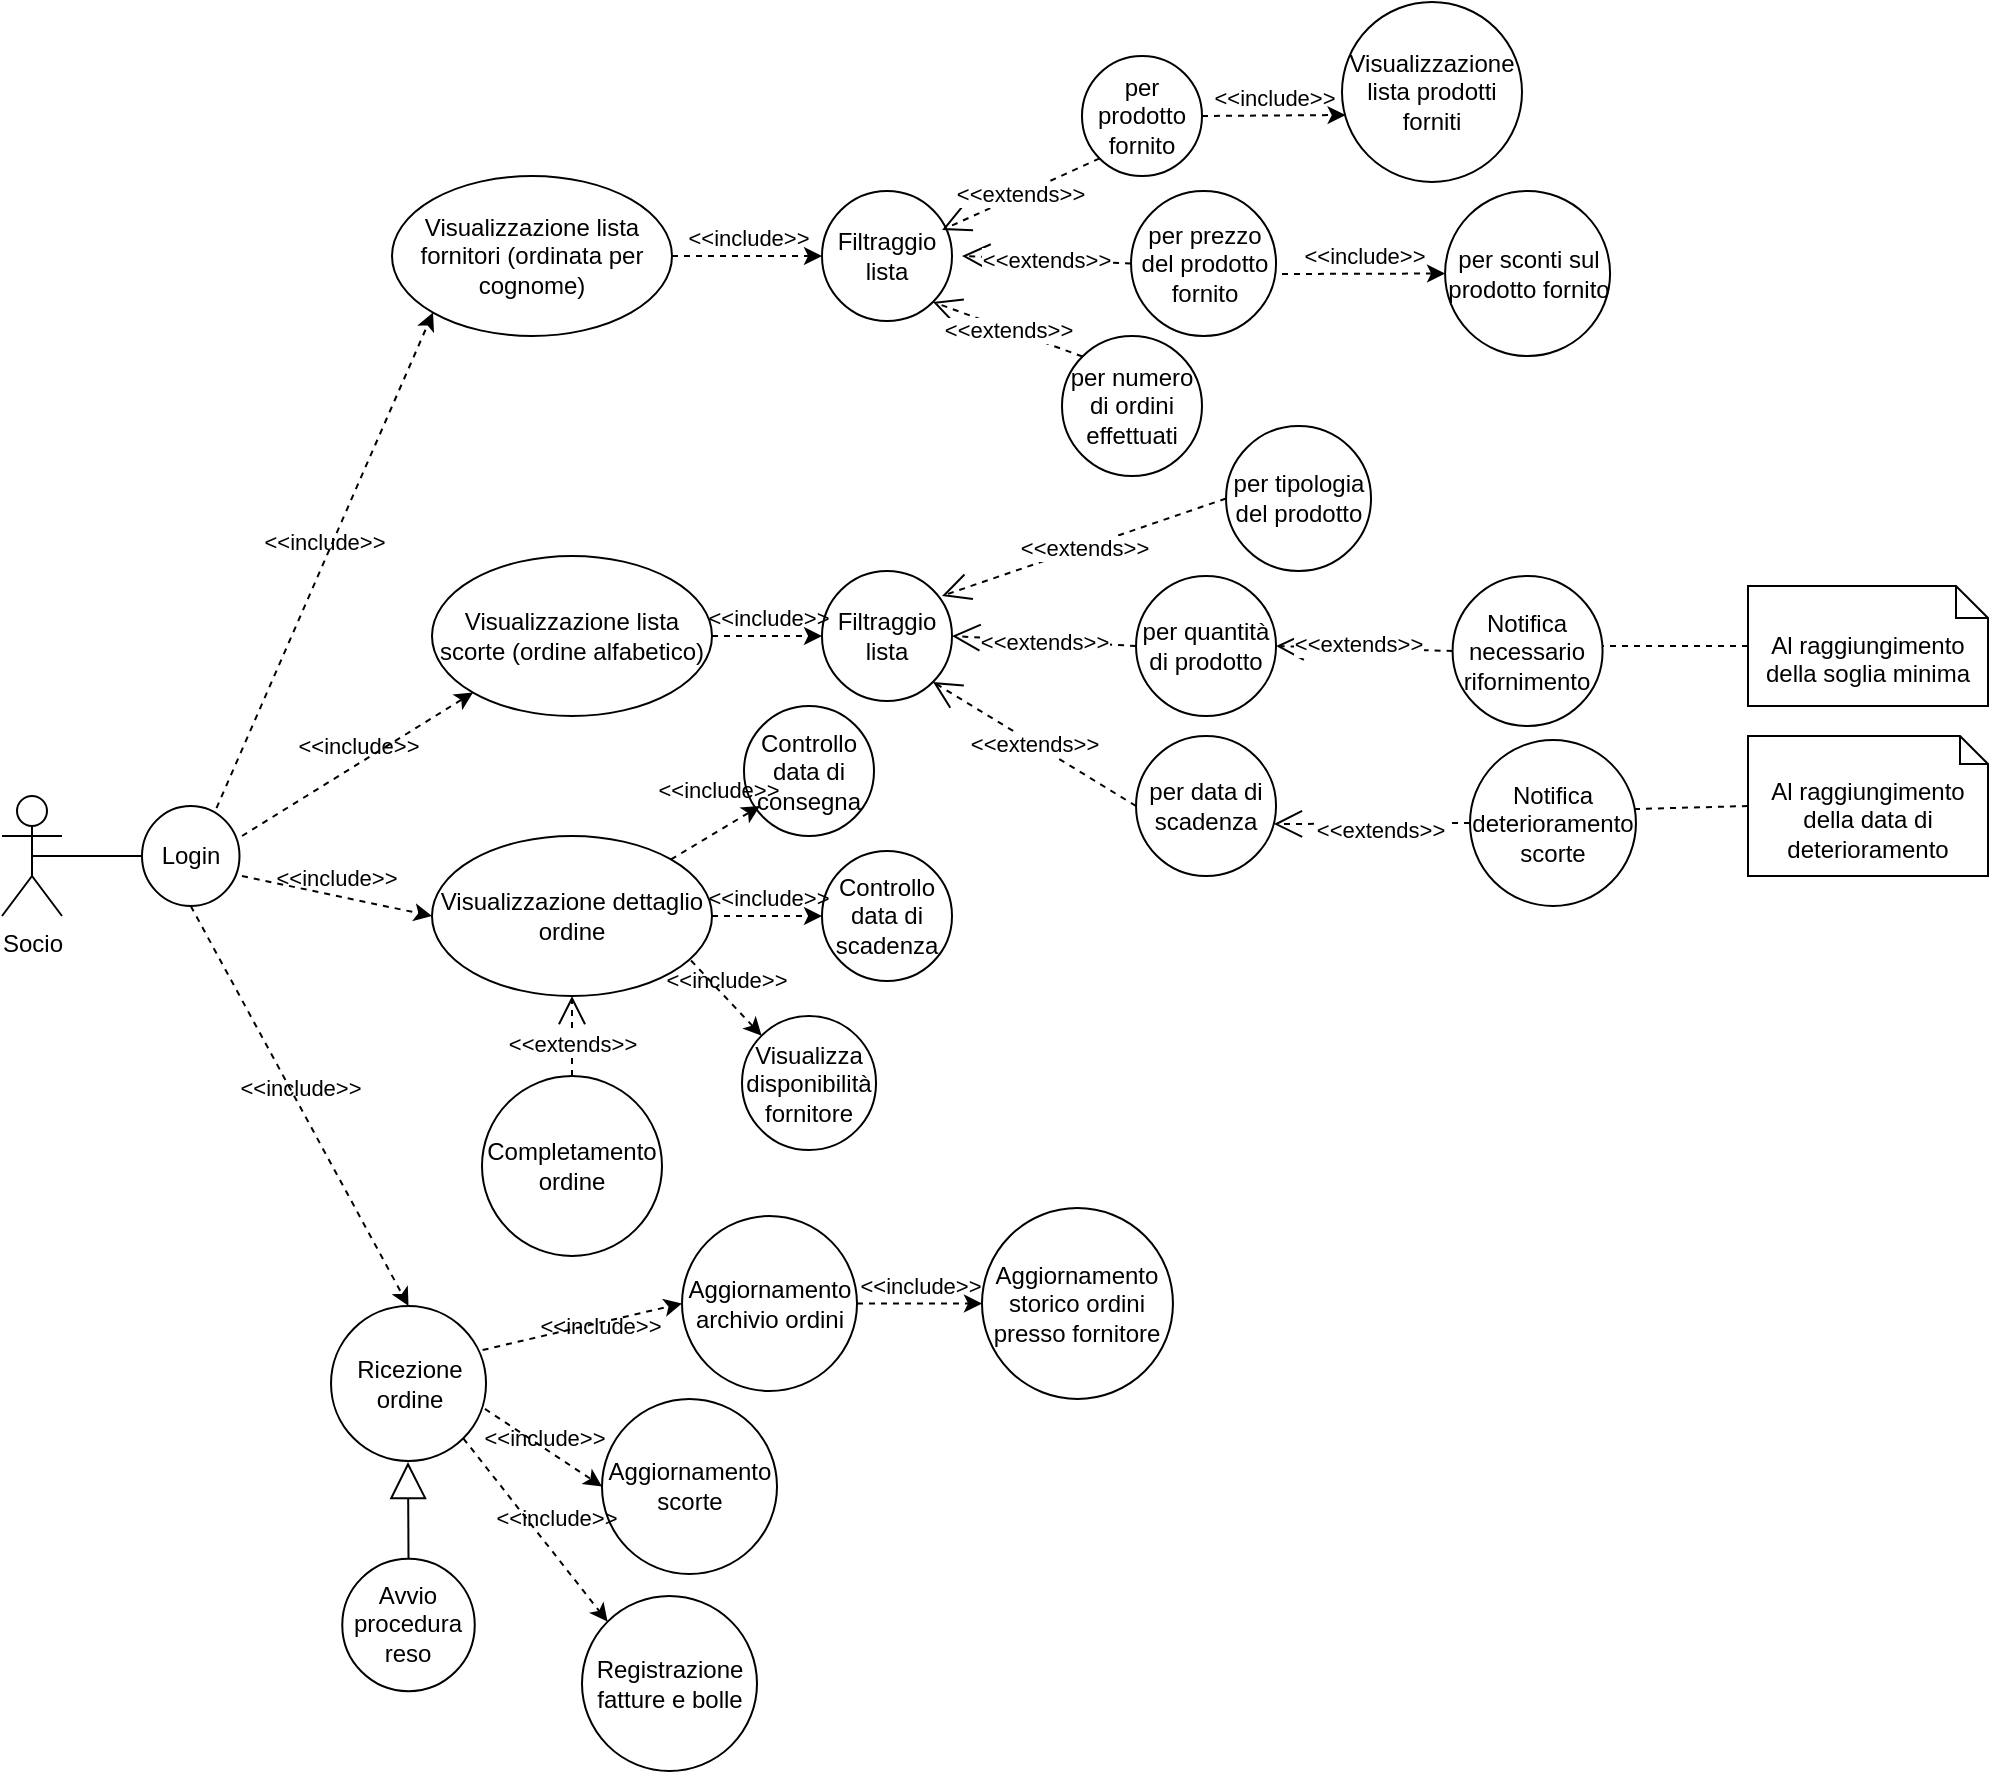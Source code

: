 <mxfile version="21.2.8" type="device">
  <diagram id="zPgXatKTS2_6QT1FmWf5" name="Page-1">
    <mxGraphModel dx="1658" dy="1989" grid="1" gridSize="10" guides="1" tooltips="1" connect="1" arrows="1" fold="1" page="1" pageScale="1" pageWidth="827" pageHeight="1169" math="0" shadow="0">
      <root>
        <mxCell id="0" />
        <mxCell id="1" parent="0" />
        <mxCell id="9eIiCibBdpAaZQOyNv7R-1" value="Socio" style="shape=umlActor;verticalLabelPosition=bottom;verticalAlign=top;html=1;outlineConnect=0;labelBackgroundColor=none;labelBorderColor=none;" parent="1" vertex="1">
          <mxGeometry x="10" y="-740" width="30" height="60" as="geometry" />
        </mxCell>
        <mxCell id="9eIiCibBdpAaZQOyNv7R-2" value="Visualizzazione lista fornitori (ordinata per cognome)" style="ellipse;whiteSpace=wrap;html=1;" parent="1" vertex="1">
          <mxGeometry x="205" y="-1050" width="140" height="80" as="geometry" />
        </mxCell>
        <mxCell id="luQg_b6hn7esnuwAU-_K-1" value="Filtraggio lista" style="ellipse;whiteSpace=wrap;html=1;aspect=fixed;" parent="1" vertex="1">
          <mxGeometry x="420" y="-1042.5" width="65" height="65" as="geometry" />
        </mxCell>
        <mxCell id="luQg_b6hn7esnuwAU-_K-5" value="&amp;lt;&amp;lt;include&amp;gt;&amp;gt;" style="html=1;verticalAlign=bottom;labelBackgroundColor=none;endArrow=classic;endFill=1;dashed=1;rounded=0;entryX=0;entryY=0.5;entryDx=0;entryDy=0;exitX=1;exitY=0.5;exitDx=0;exitDy=0;" parent="1" source="9eIiCibBdpAaZQOyNv7R-2" target="luQg_b6hn7esnuwAU-_K-1" edge="1">
          <mxGeometry width="160" relative="1" as="geometry">
            <mxPoint x="300" y="-920" as="sourcePoint" />
            <mxPoint x="295" y="-960" as="targetPoint" />
            <Array as="points" />
          </mxGeometry>
        </mxCell>
        <mxCell id="luQg_b6hn7esnuwAU-_K-6" value="per prodotto fornito" style="ellipse;whiteSpace=wrap;html=1;aspect=fixed;" parent="1" vertex="1">
          <mxGeometry x="550" y="-1110" width="60" height="60" as="geometry" />
        </mxCell>
        <mxCell id="luQg_b6hn7esnuwAU-_K-7" value="&amp;lt;&amp;lt;extends&amp;gt;&amp;gt;" style="endArrow=open;dashed=1;endFill=0;endSize=12;html=1;rounded=0;exitX=0;exitY=1;exitDx=0;exitDy=0;entryX=1;entryY=0;entryDx=0;entryDy=0;" parent="1" source="luQg_b6hn7esnuwAU-_K-6" edge="1">
          <mxGeometry width="160" relative="1" as="geometry">
            <mxPoint x="553.07" y="-690" as="sourcePoint" />
            <mxPoint x="480.001" y="-1022.981" as="targetPoint" />
          </mxGeometry>
        </mxCell>
        <mxCell id="luQg_b6hn7esnuwAU-_K-8" value="per prezzo del prodotto fornito" style="ellipse;whiteSpace=wrap;html=1;aspect=fixed;" parent="1" vertex="1">
          <mxGeometry x="574.52" y="-1042.5" width="72.5" height="72.5" as="geometry" />
        </mxCell>
        <mxCell id="luQg_b6hn7esnuwAU-_K-9" value="&amp;lt;&amp;lt;extends&amp;gt;&amp;gt;" style="endArrow=open;dashed=1;endFill=0;endSize=12;html=1;rounded=0;exitX=0;exitY=0.5;exitDx=0;exitDy=0;entryX=1;entryY=0.5;entryDx=0;entryDy=0;" parent="1" source="luQg_b6hn7esnuwAU-_K-8" edge="1">
          <mxGeometry width="160" relative="1" as="geometry">
            <mxPoint x="592.59" y="-618.51" as="sourcePoint" />
            <mxPoint x="490.0" y="-1010" as="targetPoint" />
          </mxGeometry>
        </mxCell>
        <mxCell id="luQg_b6hn7esnuwAU-_K-10" value="per numero di ordini effettuati" style="ellipse;whiteSpace=wrap;html=1;aspect=fixed;" parent="1" vertex="1">
          <mxGeometry x="540" y="-970" width="70" height="70" as="geometry" />
        </mxCell>
        <mxCell id="luQg_b6hn7esnuwAU-_K-11" value="&amp;lt;&amp;lt;extends&amp;gt;&amp;gt;" style="endArrow=open;dashed=1;endFill=0;endSize=12;html=1;rounded=0;exitX=0;exitY=0;exitDx=0;exitDy=0;entryX=1;entryY=1;entryDx=0;entryDy=0;" parent="1" source="luQg_b6hn7esnuwAU-_K-10" target="luQg_b6hn7esnuwAU-_K-1" edge="1">
          <mxGeometry width="160" relative="1" as="geometry">
            <mxPoint x="568.07" y="-553.51" as="sourcePoint" />
            <mxPoint x="465.48" y="-945" as="targetPoint" />
          </mxGeometry>
        </mxCell>
        <mxCell id="luQg_b6hn7esnuwAU-_K-12" value="per sconti sul prodotto fornito" style="ellipse;whiteSpace=wrap;html=1;aspect=fixed;" parent="1" vertex="1">
          <mxGeometry x="731.54" y="-1042.5" width="82.5" height="82.5" as="geometry" />
        </mxCell>
        <mxCell id="luQg_b6hn7esnuwAU-_K-14" value="Visualizzazione lista prodotti forniti" style="ellipse;whiteSpace=wrap;html=1;aspect=fixed;" parent="1" vertex="1">
          <mxGeometry x="680" y="-1137.02" width="90" height="90" as="geometry" />
        </mxCell>
        <mxCell id="luQg_b6hn7esnuwAU-_K-16" value="Visualizzazione lista scorte (ordine alfabetico)" style="ellipse;whiteSpace=wrap;html=1;" parent="1" vertex="1">
          <mxGeometry x="225" y="-860" width="140" height="80" as="geometry" />
        </mxCell>
        <mxCell id="luQg_b6hn7esnuwAU-_K-18" value="Filtraggio lista" style="ellipse;whiteSpace=wrap;html=1;aspect=fixed;" parent="1" vertex="1">
          <mxGeometry x="420" y="-852.5" width="65" height="65" as="geometry" />
        </mxCell>
        <mxCell id="luQg_b6hn7esnuwAU-_K-19" value="&amp;lt;&amp;lt;include&amp;gt;&amp;gt;" style="html=1;verticalAlign=bottom;labelBackgroundColor=none;endArrow=classic;endFill=1;dashed=1;rounded=0;entryX=0;entryY=0.5;entryDx=0;entryDy=0;exitX=1;exitY=0.5;exitDx=0;exitDy=0;" parent="1" source="luQg_b6hn7esnuwAU-_K-16" target="luQg_b6hn7esnuwAU-_K-18" edge="1">
          <mxGeometry width="160" relative="1" as="geometry">
            <mxPoint x="320" y="-730" as="sourcePoint" />
            <mxPoint x="315" y="-770" as="targetPoint" />
            <Array as="points" />
          </mxGeometry>
        </mxCell>
        <mxCell id="luQg_b6hn7esnuwAU-_K-20" value="per tipologia del prodotto" style="ellipse;whiteSpace=wrap;html=1;aspect=fixed;" parent="1" vertex="1">
          <mxGeometry x="622.02" y="-925" width="72.5" height="72.5" as="geometry" />
        </mxCell>
        <mxCell id="luQg_b6hn7esnuwAU-_K-21" value="&amp;lt;&amp;lt;extends&amp;gt;&amp;gt;" style="endArrow=open;dashed=1;endFill=0;endSize=12;html=1;rounded=0;exitX=0;exitY=0.5;exitDx=0;exitDy=0;entryX=0.923;entryY=0.192;entryDx=0;entryDy=0;entryPerimeter=0;" parent="1" source="luQg_b6hn7esnuwAU-_K-20" target="luQg_b6hn7esnuwAU-_K-18" edge="1">
          <mxGeometry width="160" relative="1" as="geometry">
            <mxPoint x="612.59" y="-428.51" as="sourcePoint" />
            <mxPoint x="510.0" y="-820" as="targetPoint" />
          </mxGeometry>
        </mxCell>
        <mxCell id="luQg_b6hn7esnuwAU-_K-22" value="per data di scadenza" style="ellipse;whiteSpace=wrap;html=1;aspect=fixed;" parent="1" vertex="1">
          <mxGeometry x="577.02" y="-770" width="70" height="70" as="geometry" />
        </mxCell>
        <mxCell id="luQg_b6hn7esnuwAU-_K-23" value="&amp;lt;&amp;lt;extends&amp;gt;&amp;gt;" style="endArrow=open;dashed=1;endFill=0;endSize=12;html=1;rounded=0;exitX=0;exitY=0.5;exitDx=0;exitDy=0;entryX=1;entryY=1;entryDx=0;entryDy=0;" parent="1" source="luQg_b6hn7esnuwAU-_K-22" target="luQg_b6hn7esnuwAU-_K-18" edge="1">
          <mxGeometry width="160" relative="1" as="geometry">
            <mxPoint x="588.07" y="-363.51" as="sourcePoint" />
            <mxPoint x="485.48" y="-755" as="targetPoint" />
          </mxGeometry>
        </mxCell>
        <mxCell id="luQg_b6hn7esnuwAU-_K-24" value="per quantità di prodotto" style="ellipse;whiteSpace=wrap;html=1;aspect=fixed;" parent="1" vertex="1">
          <mxGeometry x="577.02" y="-850" width="70" height="70" as="geometry" />
        </mxCell>
        <mxCell id="luQg_b6hn7esnuwAU-_K-25" value="&amp;lt;&amp;lt;extends&amp;gt;&amp;gt;" style="endArrow=open;dashed=1;endFill=0;endSize=12;html=1;rounded=0;exitX=0;exitY=0.5;exitDx=0;exitDy=0;entryX=1;entryY=0.5;entryDx=0;entryDy=0;" parent="1" source="luQg_b6hn7esnuwAU-_K-24" target="luQg_b6hn7esnuwAU-_K-18" edge="1">
          <mxGeometry width="160" relative="1" as="geometry">
            <mxPoint x="598.07" y="-433.51" as="sourcePoint" />
            <mxPoint x="450.0" y="-827" as="targetPoint" />
          </mxGeometry>
        </mxCell>
        <mxCell id="luQg_b6hn7esnuwAU-_K-27" value="Al raggiungimento della soglia minima" style="shape=note2;boundedLbl=1;whiteSpace=wrap;html=1;size=16;verticalAlign=top;align=center;" parent="1" vertex="1">
          <mxGeometry x="883" y="-845" width="120" height="60" as="geometry" />
        </mxCell>
        <mxCell id="luQg_b6hn7esnuwAU-_K-28" value="" style="endArrow=none;dashed=1;html=1;rounded=0;entryX=0;entryY=0.5;entryDx=0;entryDy=0;entryPerimeter=0;exitX=1;exitY=0.5;exitDx=0;exitDy=0;" parent="1" target="luQg_b6hn7esnuwAU-_K-27" edge="1">
          <mxGeometry width="50" height="50" relative="1" as="geometry">
            <mxPoint x="790" y="-815" as="sourcePoint" />
            <mxPoint x="852.98" y="-837.5" as="targetPoint" />
            <Array as="points">
              <mxPoint x="822.98" y="-815" />
            </Array>
          </mxGeometry>
        </mxCell>
        <mxCell id="luQg_b6hn7esnuwAU-_K-29" value="Al raggiungimento della data di deterioramento" style="shape=note2;boundedLbl=1;whiteSpace=wrap;html=1;size=14;verticalAlign=top;align=center;" parent="1" vertex="1">
          <mxGeometry x="883" y="-770" width="120" height="70" as="geometry" />
        </mxCell>
        <mxCell id="luQg_b6hn7esnuwAU-_K-30" value="" style="endArrow=none;dashed=1;html=1;rounded=0;entryX=0;entryY=0.5;entryDx=0;entryDy=0;entryPerimeter=0;exitX=1;exitY=0.5;exitDx=0;exitDy=0;" parent="1" target="luQg_b6hn7esnuwAU-_K-29" edge="1">
          <mxGeometry width="50" height="50" relative="1" as="geometry">
            <mxPoint x="790" y="-732.5" as="sourcePoint" />
            <mxPoint x="853" y="-755" as="targetPoint" />
          </mxGeometry>
        </mxCell>
        <mxCell id="luQg_b6hn7esnuwAU-_K-31" value="Visualizzazione dettaglio ordine" style="ellipse;whiteSpace=wrap;html=1;" parent="1" vertex="1">
          <mxGeometry x="225" y="-720" width="140" height="80" as="geometry" />
        </mxCell>
        <mxCell id="luQg_b6hn7esnuwAU-_K-32" value="" style="endArrow=none;html=1;rounded=0;entryX=0;entryY=0.5;entryDx=0;entryDy=0;exitX=0.5;exitY=0.5;exitDx=0;exitDy=0;exitPerimeter=0;" parent="1" source="9eIiCibBdpAaZQOyNv7R-1" target="tVb2B3yc_FKTb7QRV3sa-1" edge="1">
          <mxGeometry width="50" height="50" relative="1" as="geometry">
            <mxPoint x="10" y="-710" as="sourcePoint" />
            <mxPoint x="80" y="-710" as="targetPoint" />
          </mxGeometry>
        </mxCell>
        <mxCell id="luQg_b6hn7esnuwAU-_K-33" value="Visualizza disponibilità fornitore" style="ellipse;whiteSpace=wrap;html=1;aspect=fixed;" parent="1" vertex="1">
          <mxGeometry x="380" y="-630" width="67.02" height="67.02" as="geometry" />
        </mxCell>
        <mxCell id="luQg_b6hn7esnuwAU-_K-35" value="&amp;lt;&amp;lt;include&amp;gt;&amp;gt;" style="html=1;verticalAlign=bottom;labelBackgroundColor=none;endArrow=classic;endFill=1;dashed=1;rounded=0;entryX=0;entryY=0;entryDx=0;entryDy=0;exitX=0.925;exitY=0.778;exitDx=0;exitDy=0;exitPerimeter=0;" parent="1" source="luQg_b6hn7esnuwAU-_K-31" target="luQg_b6hn7esnuwAU-_K-33" edge="1">
          <mxGeometry width="160" relative="1" as="geometry">
            <mxPoint x="364.998" y="-521.361" as="sourcePoint" />
            <mxPoint x="405.67" y="-552.98" as="targetPoint" />
            <Array as="points" />
          </mxGeometry>
        </mxCell>
        <mxCell id="luQg_b6hn7esnuwAU-_K-36" value="&amp;lt;&amp;lt;include&amp;gt;&amp;gt;" style="html=1;verticalAlign=bottom;labelBackgroundColor=none;endArrow=classic;endFill=1;dashed=1;rounded=0;entryX=0.02;entryY=0.628;entryDx=0;entryDy=0;exitX=1;exitY=0.5;exitDx=0;exitDy=0;entryPerimeter=0;" parent="1" source="luQg_b6hn7esnuwAU-_K-6" target="luQg_b6hn7esnuwAU-_K-14" edge="1">
          <mxGeometry width="160" relative="1" as="geometry">
            <mxPoint x="622.02" y="-1083.01" as="sourcePoint" />
            <mxPoint x="672.02" y="-1124.01" as="targetPoint" />
            <Array as="points" />
          </mxGeometry>
        </mxCell>
        <mxCell id="luQg_b6hn7esnuwAU-_K-37" value="&amp;lt;&amp;lt;include&amp;gt;&amp;gt;" style="html=1;verticalAlign=bottom;labelBackgroundColor=none;endArrow=classic;endFill=1;dashed=1;rounded=0;entryX=0;entryY=0.5;entryDx=0;entryDy=0;" parent="1" target="luQg_b6hn7esnuwAU-_K-12" edge="1">
          <mxGeometry width="160" relative="1" as="geometry">
            <mxPoint x="650" y="-1001" as="sourcePoint" />
            <mxPoint x="733.02" y="-1016" as="targetPoint" />
            <Array as="points" />
          </mxGeometry>
        </mxCell>
        <mxCell id="luQg_b6hn7esnuwAU-_K-38" value="Controllo data di scadenza" style="ellipse;whiteSpace=wrap;html=1;aspect=fixed;" parent="1" vertex="1">
          <mxGeometry x="420" y="-712.5" width="65" height="65" as="geometry" />
        </mxCell>
        <mxCell id="luQg_b6hn7esnuwAU-_K-39" value="&amp;lt;&amp;lt;include&amp;gt;&amp;gt;" style="html=1;verticalAlign=bottom;labelBackgroundColor=none;endArrow=classic;endFill=1;dashed=1;rounded=0;entryX=0;entryY=0.5;entryDx=0;entryDy=0;exitX=0;exitY=0.5;exitDx=0;exitDy=0;" parent="1" target="luQg_b6hn7esnuwAU-_K-38" edge="1">
          <mxGeometry width="160" relative="1" as="geometry">
            <mxPoint x="365" y="-680" as="sourcePoint" />
            <mxPoint x="315" y="-630" as="targetPoint" />
            <Array as="points" />
          </mxGeometry>
        </mxCell>
        <mxCell id="luQg_b6hn7esnuwAU-_K-40" value="Controllo data di consegna" style="ellipse;whiteSpace=wrap;html=1;aspect=fixed;" parent="1" vertex="1">
          <mxGeometry x="381" y="-785" width="65" height="65" as="geometry" />
        </mxCell>
        <mxCell id="luQg_b6hn7esnuwAU-_K-41" value="&amp;lt;&amp;lt;include&amp;gt;&amp;gt;" style="html=1;verticalAlign=bottom;labelBackgroundColor=none;endArrow=classic;endFill=1;dashed=1;rounded=0;entryX=0.123;entryY=0.769;entryDx=0;entryDy=0;exitX=1;exitY=0;exitDx=0;exitDy=0;entryPerimeter=0;" parent="1" source="luQg_b6hn7esnuwAU-_K-31" target="luQg_b6hn7esnuwAU-_K-40" edge="1">
          <mxGeometry x="0.315" y="10" width="160" relative="1" as="geometry">
            <mxPoint x="317.02" y="-747.5" as="sourcePoint" />
            <mxPoint x="267.02" y="-697.5" as="targetPoint" />
            <Array as="points" />
            <mxPoint as="offset" />
          </mxGeometry>
        </mxCell>
        <mxCell id="luQg_b6hn7esnuwAU-_K-42" value="Completamento ordine" style="ellipse;whiteSpace=wrap;html=1;aspect=fixed;" parent="1" vertex="1">
          <mxGeometry x="250" y="-600" width="90" height="90" as="geometry" />
        </mxCell>
        <mxCell id="luQg_b6hn7esnuwAU-_K-43" value="&amp;lt;&amp;lt;extends&amp;gt;&amp;gt;" style="endArrow=open;dashed=1;endFill=0;endSize=12;html=1;rounded=0;exitX=0.5;exitY=0;exitDx=0;exitDy=0;entryX=0.5;entryY=1;entryDx=0;entryDy=0;" parent="1" source="luQg_b6hn7esnuwAU-_K-42" target="luQg_b6hn7esnuwAU-_K-31" edge="1">
          <mxGeometry x="-0.2" width="160" relative="1" as="geometry">
            <mxPoint x="294.56" y="-166.51" as="sourcePoint" />
            <mxPoint x="236.49" y="-640.0" as="targetPoint" />
            <mxPoint as="offset" />
          </mxGeometry>
        </mxCell>
        <mxCell id="luQg_b6hn7esnuwAU-_K-44" value="Aggiornamento scorte" style="ellipse;whiteSpace=wrap;html=1;aspect=fixed;" parent="1" vertex="1">
          <mxGeometry x="310" y="-438.51" width="87.5" height="87.5" as="geometry" />
        </mxCell>
        <mxCell id="luQg_b6hn7esnuwAU-_K-45" value="&amp;lt;&amp;lt;include&amp;gt;&amp;gt;" style="html=1;verticalAlign=bottom;labelBackgroundColor=none;endArrow=classic;endFill=1;dashed=1;rounded=0;entryX=0;entryY=0.5;entryDx=0;entryDy=0;exitX=0.993;exitY=0.664;exitDx=0;exitDy=0;exitPerimeter=0;" parent="1" source="luQg_b6hn7esnuwAU-_K-50" target="luQg_b6hn7esnuwAU-_K-44" edge="1">
          <mxGeometry x="0.043" y="-4" width="160" relative="1" as="geometry">
            <mxPoint x="252.26" y="-451.25" as="sourcePoint" />
            <mxPoint x="202.26" y="-397.75" as="targetPoint" />
            <Array as="points" />
            <mxPoint x="1" as="offset" />
          </mxGeometry>
        </mxCell>
        <mxCell id="luQg_b6hn7esnuwAU-_K-46" value="Aggiornamento archivio ordini" style="ellipse;whiteSpace=wrap;html=1;aspect=fixed;" parent="1" vertex="1">
          <mxGeometry x="350" y="-530" width="87.5" height="87.5" as="geometry" />
        </mxCell>
        <mxCell id="luQg_b6hn7esnuwAU-_K-47" value="&amp;lt;&amp;lt;include&amp;gt;&amp;gt;" style="html=1;verticalAlign=bottom;labelBackgroundColor=none;endArrow=classic;endFill=1;dashed=1;rounded=0;entryX=0;entryY=0.5;entryDx=0;entryDy=0;exitX=0.978;exitY=0.284;exitDx=0;exitDy=0;exitPerimeter=0;" parent="1" source="luQg_b6hn7esnuwAU-_K-50" target="luQg_b6hn7esnuwAU-_K-46" edge="1">
          <mxGeometry x="0.129" y="-10" width="160" relative="1" as="geometry">
            <mxPoint x="242.009" y="-426.501" as="sourcePoint" />
            <mxPoint x="182.26" y="-299" as="targetPoint" />
            <Array as="points" />
            <mxPoint as="offset" />
          </mxGeometry>
        </mxCell>
        <mxCell id="luQg_b6hn7esnuwAU-_K-48" value="Aggiornamento storico ordini presso fornitore" style="ellipse;whiteSpace=wrap;html=1;aspect=fixed;" parent="1" vertex="1">
          <mxGeometry x="500.0" y="-533.99" width="95.48" height="95.48" as="geometry" />
        </mxCell>
        <mxCell id="luQg_b6hn7esnuwAU-_K-49" value="&amp;lt;&amp;lt;include&amp;gt;&amp;gt;" style="html=1;verticalAlign=bottom;labelBackgroundColor=none;endArrow=classic;endFill=1;dashed=1;rounded=0;entryX=0;entryY=0.5;entryDx=0;entryDy=0;exitX=1;exitY=0.5;exitDx=0;exitDy=0;" parent="1" source="luQg_b6hn7esnuwAU-_K-46" target="luQg_b6hn7esnuwAU-_K-48" edge="1">
          <mxGeometry width="160" relative="1" as="geometry">
            <mxPoint x="322.02" y="-362.5" as="sourcePoint" />
            <mxPoint x="334.28" y="-299" as="targetPoint" />
            <Array as="points" />
          </mxGeometry>
        </mxCell>
        <mxCell id="luQg_b6hn7esnuwAU-_K-50" value="Ricezione ordine" style="ellipse;whiteSpace=wrap;html=1;aspect=fixed;" parent="1" vertex="1">
          <mxGeometry x="174.51" y="-485" width="77.5" height="77.5" as="geometry" />
        </mxCell>
        <mxCell id="luQg_b6hn7esnuwAU-_K-54" value="Avvio procedura reso" style="ellipse;whiteSpace=wrap;html=1;aspect=fixed;" parent="1" vertex="1">
          <mxGeometry x="180.13" y="-358.65" width="66.25" height="66.25" as="geometry" />
        </mxCell>
        <mxCell id="luQg_b6hn7esnuwAU-_K-56" value="Registrazione fatture e bolle" style="ellipse;whiteSpace=wrap;html=1;aspect=fixed;" parent="1" vertex="1">
          <mxGeometry x="300" y="-340" width="87.5" height="87.5" as="geometry" />
        </mxCell>
        <mxCell id="luQg_b6hn7esnuwAU-_K-57" value="&amp;lt;&amp;lt;include&amp;gt;&amp;gt;" style="html=1;verticalAlign=bottom;labelBackgroundColor=none;endArrow=classic;endFill=1;dashed=1;rounded=0;entryX=0;entryY=0;entryDx=0;entryDy=0;exitX=1;exitY=1;exitDx=0;exitDy=0;" parent="1" source="luQg_b6hn7esnuwAU-_K-50" target="luQg_b6hn7esnuwAU-_K-56" edge="1">
          <mxGeometry x="0.136" y="6" width="160" relative="1" as="geometry">
            <mxPoint x="526.17" y="-329.995" as="sourcePoint" />
            <mxPoint x="454" y="-316.61" as="targetPoint" />
            <Array as="points" />
            <mxPoint as="offset" />
          </mxGeometry>
        </mxCell>
        <mxCell id="luQg_b6hn7esnuwAU-_K-61" value="" style="endArrow=block;endSize=16;endFill=0;html=1;rounded=0;exitX=0.5;exitY=0;exitDx=0;exitDy=0;" parent="1" source="luQg_b6hn7esnuwAU-_K-54" edge="1">
          <mxGeometry width="160" relative="1" as="geometry">
            <mxPoint x="210.13" y="-228.65" as="sourcePoint" />
            <mxPoint x="213" y="-407" as="targetPoint" />
          </mxGeometry>
        </mxCell>
        <mxCell id="tVb2B3yc_FKTb7QRV3sa-1" value="Login" style="ellipse;whiteSpace=wrap;html=1;" parent="1" vertex="1">
          <mxGeometry x="80" y="-735" width="48.75" height="50" as="geometry" />
        </mxCell>
        <mxCell id="tVb2B3yc_FKTb7QRV3sa-2" value="&amp;lt;&amp;lt;include&amp;gt;&amp;gt;" style="html=1;verticalAlign=bottom;labelBackgroundColor=none;endArrow=classic;endFill=1;dashed=1;rounded=0;entryX=0;entryY=1;entryDx=0;entryDy=0;exitX=0.764;exitY=0.021;exitDx=0;exitDy=0;exitPerimeter=0;" parent="1" source="tVb2B3yc_FKTb7QRV3sa-1" target="9eIiCibBdpAaZQOyNv7R-2" edge="1">
          <mxGeometry width="160" relative="1" as="geometry">
            <mxPoint x="116.25" y="-680" as="sourcePoint" />
            <mxPoint x="216.25" y="-770" as="targetPoint" />
            <Array as="points" />
          </mxGeometry>
        </mxCell>
        <mxCell id="tVb2B3yc_FKTb7QRV3sa-3" value="&amp;lt;&amp;lt;include&amp;gt;&amp;gt;" style="html=1;verticalAlign=bottom;labelBackgroundColor=none;endArrow=classic;endFill=1;dashed=1;rounded=0;entryX=0;entryY=1;entryDx=0;entryDy=0;" parent="1" target="luQg_b6hn7esnuwAU-_K-16" edge="1">
          <mxGeometry width="160" relative="1" as="geometry">
            <mxPoint x="130" y="-720" as="sourcePoint" />
            <mxPoint x="236" y="-972" as="targetPoint" />
            <Array as="points" />
          </mxGeometry>
        </mxCell>
        <mxCell id="tVb2B3yc_FKTb7QRV3sa-4" value="&amp;lt;&amp;lt;include&amp;gt;&amp;gt;" style="html=1;verticalAlign=bottom;labelBackgroundColor=none;endArrow=classic;endFill=1;dashed=1;rounded=0;entryX=0;entryY=0.5;entryDx=0;entryDy=0;" parent="1" target="luQg_b6hn7esnuwAU-_K-31" edge="1">
          <mxGeometry width="160" relative="1" as="geometry">
            <mxPoint x="130" y="-700" as="sourcePoint" />
            <mxPoint x="256" y="-782" as="targetPoint" />
            <Array as="points" />
          </mxGeometry>
        </mxCell>
        <mxCell id="tVb2B3yc_FKTb7QRV3sa-5" value="&amp;lt;&amp;lt;include&amp;gt;&amp;gt;" style="html=1;verticalAlign=bottom;labelBackgroundColor=none;endArrow=classic;endFill=1;dashed=1;rounded=0;entryX=0.5;entryY=0;entryDx=0;entryDy=0;exitX=0.5;exitY=1;exitDx=0;exitDy=0;" parent="1" source="tVb2B3yc_FKTb7QRV3sa-1" target="luQg_b6hn7esnuwAU-_K-50" edge="1">
          <mxGeometry width="160" relative="1" as="geometry">
            <mxPoint x="139" y="-700" as="sourcePoint" />
            <mxPoint x="235" y="-670" as="targetPoint" />
            <Array as="points" />
          </mxGeometry>
        </mxCell>
        <mxCell id="_1Ns5f9YXBKYXy0fDvXW-1" value="Notifica necessario rifornimento" style="ellipse;whiteSpace=wrap;html=1;aspect=fixed;" parent="1" vertex="1">
          <mxGeometry x="735.29" y="-850" width="75" height="75" as="geometry" />
        </mxCell>
        <mxCell id="_1Ns5f9YXBKYXy0fDvXW-3" value="Notifica deterioramento scorte" style="ellipse;whiteSpace=wrap;html=1;aspect=fixed;" parent="1" vertex="1">
          <mxGeometry x="744" y="-767.98" width="82.98" height="82.98" as="geometry" />
        </mxCell>
        <mxCell id="_1Ns5f9YXBKYXy0fDvXW-5" value="&amp;lt;&amp;lt;extends&amp;gt;&amp;gt;" style="endArrow=open;dashed=1;endFill=0;endSize=12;html=1;rounded=0;entryX=1;entryY=0.5;entryDx=0;entryDy=0;exitX=0;exitY=0.5;exitDx=0;exitDy=0;" parent="1" source="_1Ns5f9YXBKYXy0fDvXW-1" target="luQg_b6hn7esnuwAU-_K-24" edge="1">
          <mxGeometry x="0.068" y="-2" width="160" relative="1" as="geometry">
            <mxPoint x="720" y="-812" as="sourcePoint" />
            <mxPoint x="647.02" y="-817.5" as="targetPoint" />
            <mxPoint as="offset" />
          </mxGeometry>
        </mxCell>
        <mxCell id="kg7I2imR8khI-Hh-4pdb-1" value="&amp;lt;&amp;lt;extends&amp;gt;&amp;gt;" style="endArrow=open;dashed=1;endFill=0;endSize=12;html=1;rounded=0;exitX=0;exitY=0.5;exitDx=0;exitDy=0;entryX=0.985;entryY=0.629;entryDx=0;entryDy=0;entryPerimeter=0;" edge="1" parent="1" source="_1Ns5f9YXBKYXy0fDvXW-3" target="luQg_b6hn7esnuwAU-_K-22">
          <mxGeometry x="-0.072" y="3" width="160" relative="1" as="geometry">
            <mxPoint x="720" y="-732" as="sourcePoint" />
            <mxPoint x="650" y="-740" as="targetPoint" />
            <mxPoint as="offset" />
          </mxGeometry>
        </mxCell>
      </root>
    </mxGraphModel>
  </diagram>
</mxfile>
